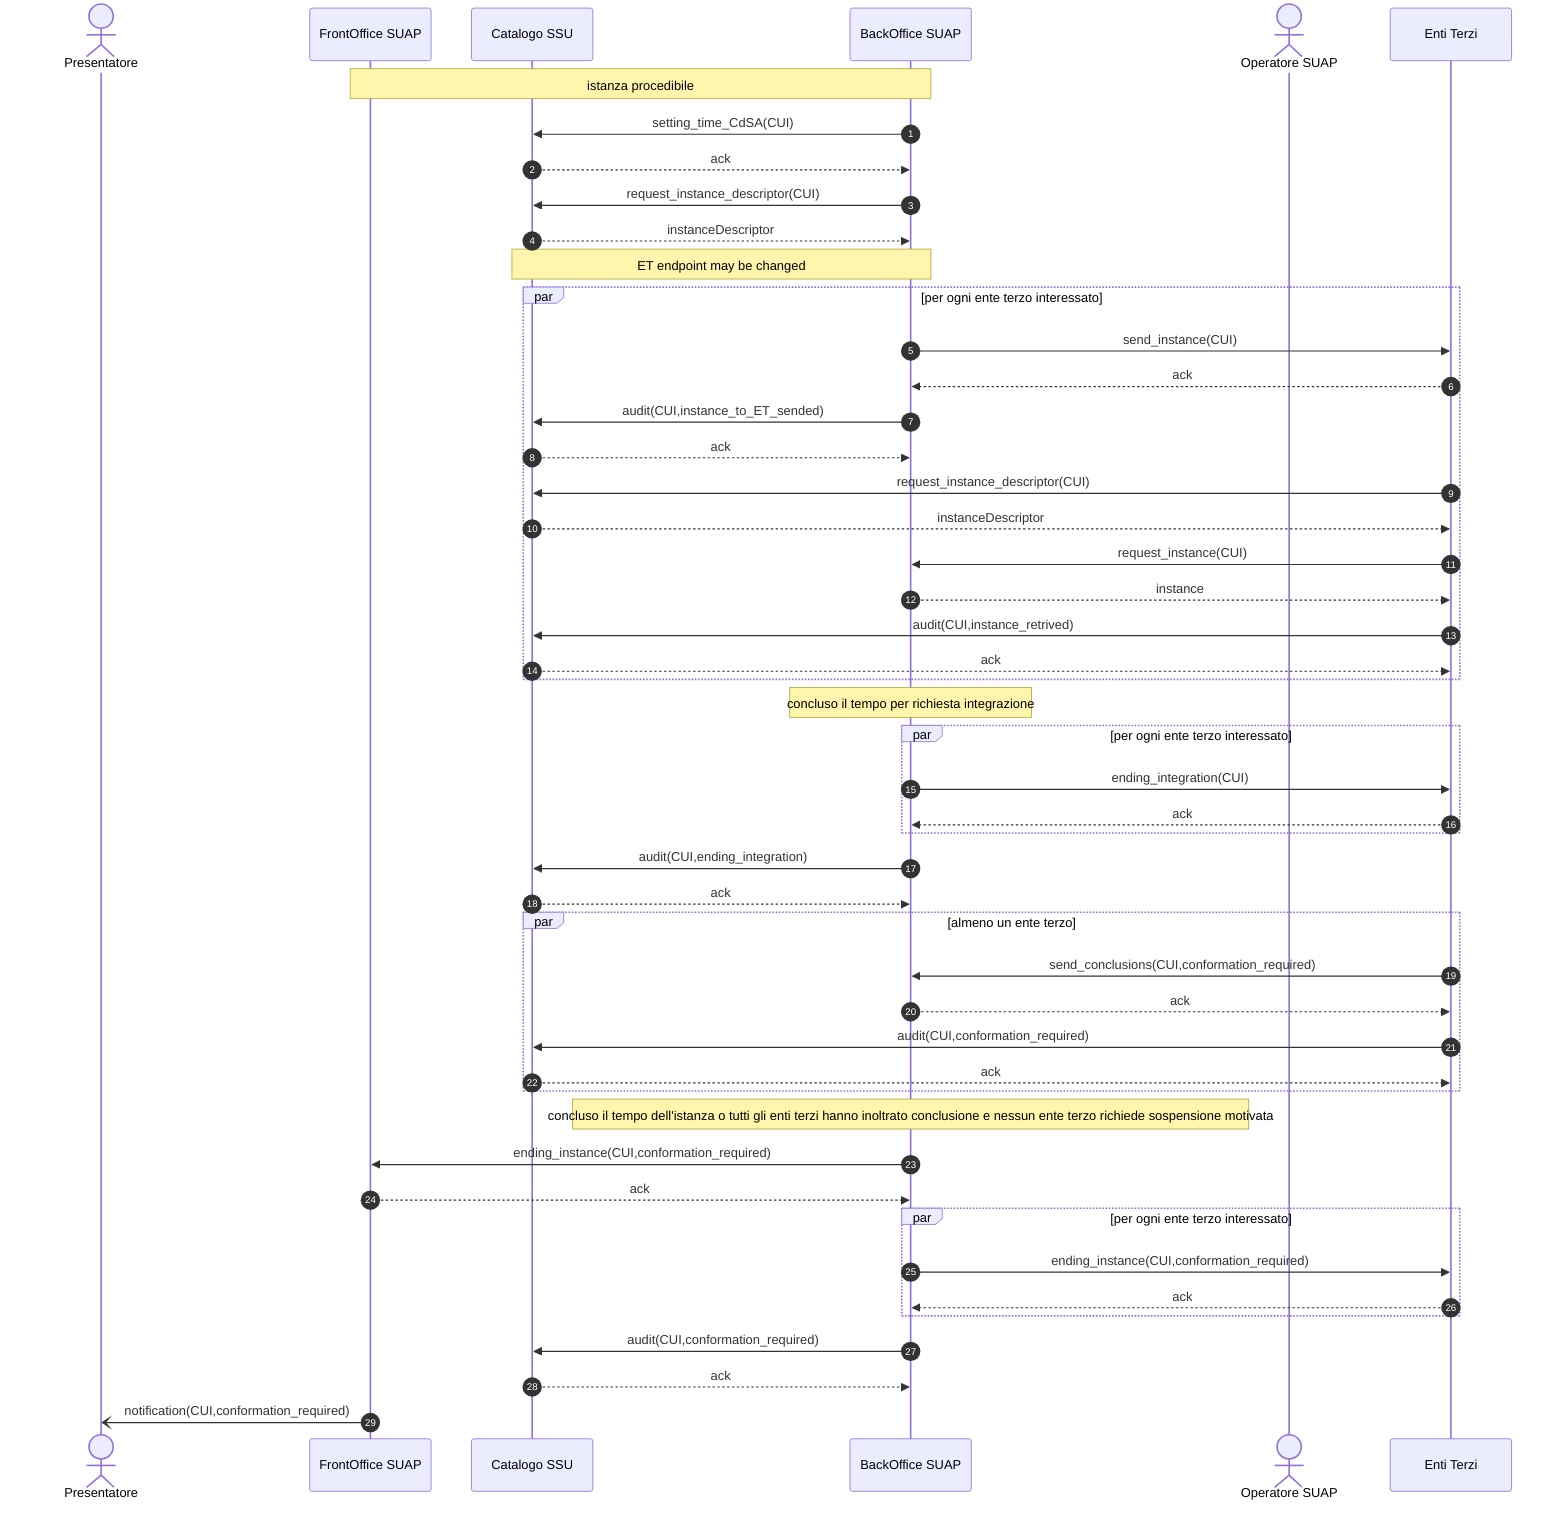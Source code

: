 sequenceDiagram
    autonumber

    actor P as Presentatore    
    participant F as FrontOffice SUAP
    participant C as Catalogo SSU    
    participant B as BackOffice SUAP    
    actor O as Operatore SUAP    
    participant E as Enti Terzi    
 
    Note over F,B: istanza procedibile

	B ->> C: setting_time_CdSA(CUI)
    C -->> B: ack

    B ->> C: request_instance_descriptor(CUI)
    C -->> B: instanceDescriptor
    Note over C,B: ET endpoint may be changed
    
    par per ogni ente terzo interessato        
        B ->> E: send_instance(CUI)
        E -->> B: ack
        B ->> C: audit(CUI,instance_to_ET_sended)
        C -->> B: ack
        E ->> C: request_instance_descriptor(CUI)
        C -->> E: instanceDescriptor
        E ->> B: request_instance(CUI)
        B -->> E: instance
        E ->> C: audit(CUI,instance_retrived)
        C -->> E: ack
    end
   

    Note over B: concluso il tempo per richiesta integrazione
    par per ogni ente terzo interessato 
        B ->> E: ending_integration(CUI)
        E -->> B: ack
    end
        B ->> C: audit(CUI,ending_integration)
        C -->> B: ack

    par almeno un ente terzo 
        E ->> B: send_conclusions(CUI,conformation_required)
        B -->> E: ack 
         E ->> C: audit(CUI,conformation_required)
        C -->> E: ack            
    end

    Note over B: concluso il tempo dell'istanza o tutti gli enti terzi hanno inoltrato conclusione e nessun ente terzo richiede sospensione motivata
    B ->> F: ending_instance(CUI,conformation_required)
    F -->> B: ack            
    par per ogni ente terzo interessato
        B ->> E: ending_instance(CUI,conformation_required)
        E -->> B: ack
    end
    B ->> C: audit(CUI,conformation_required)
    C -->> B: ack

    F -) P: notification(CUI,conformation_required)